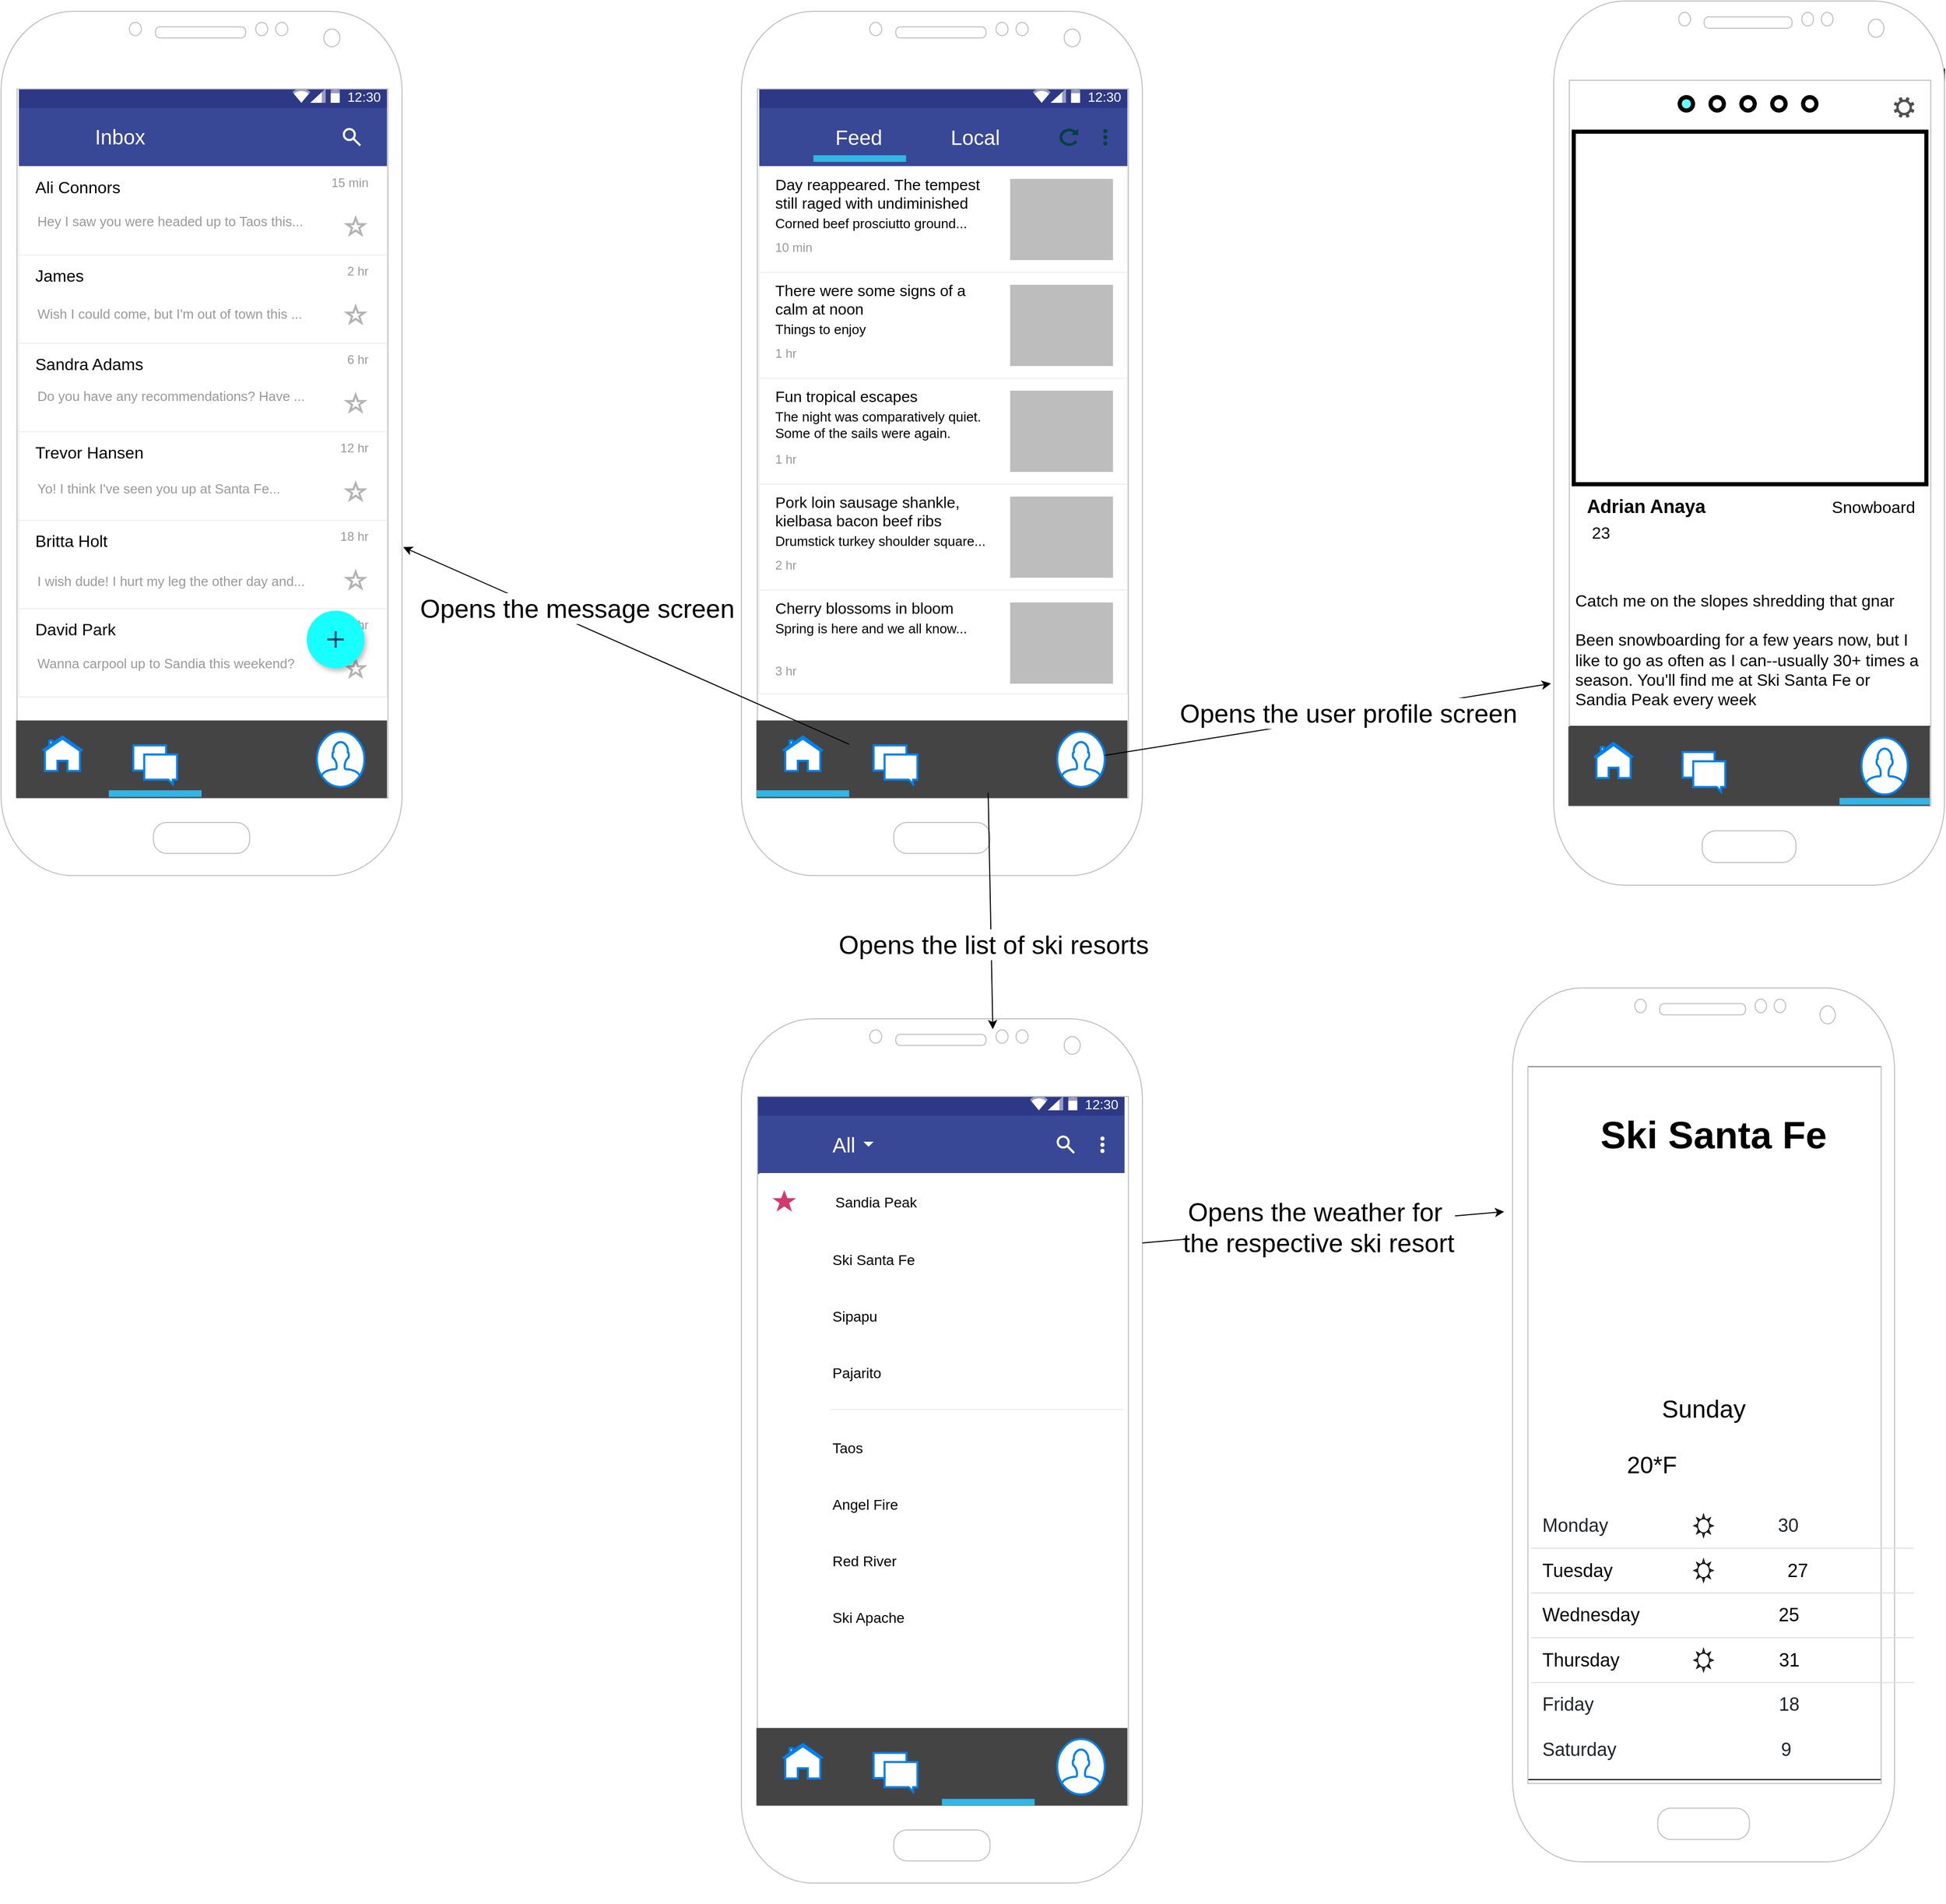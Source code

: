 <mxfile version="13.10.9" type="device"><diagram id="XziH4NRtPysueDInd5Rt" name="Page-1"><mxGraphModel dx="2580" dy="-230" grid="1" gridSize="10" guides="1" tooltips="1" connect="1" arrows="1" fold="1" page="1" pageScale="1" pageWidth="850" pageHeight="1100" math="0" shadow="0"><root><mxCell id="0"/><mxCell id="1" parent="0"/><mxCell id="oSb3dIiOh-ddeEfYtUYc-137" value="" style="group" parent="1" vertex="1" connectable="0"><mxGeometry x="170" y="1140" width="390" height="860" as="geometry"/></mxCell><mxCell id="oSb3dIiOh-ddeEfYtUYc-175" value="" style="dashed=0;shape=rect;fillColor=#ffffff;strokeColor=none;" parent="oSb3dIiOh-ddeEfYtUYc-137" vertex="1"><mxGeometry x="17.38" y="70" width="358" height="642" as="geometry"/></mxCell><mxCell id="oSb3dIiOh-ddeEfYtUYc-176" value="12:30" style="dashed=0;shape=rect;align=right;strokeColor=none;fontColor=#FFFFFF;spacingRight=4;spacingTop=1;fontStyle=0;fontSize=13;resizeWidth=1;fillColor=#2D3986;" parent="oSb3dIiOh-ddeEfYtUYc-175" vertex="1"><mxGeometry width="358" height="24" relative="1" as="geometry"/></mxCell><mxCell id="oSb3dIiOh-ddeEfYtUYc-177" value="" style="dashed=0;shape=mxgraph.gmdl.top_bar;fillColor=#2D3986;strokeColor=none;" parent="oSb3dIiOh-ddeEfYtUYc-176" vertex="1"><mxGeometry x="1" y="0.5" width="46" height="14" relative="1" as="geometry"><mxPoint x="-92" y="-7" as="offset"/></mxGeometry></mxCell><mxCell id="oSb3dIiOh-ddeEfYtUYc-178" value="Feed            Local" style="dashed=0;shape=rect;strokeColor=none;resizeWidth=1;fontSize=20;fontColor=#FFFFFF;spacingTop=-3;verticalAlign=middle;align=left;spacingLeft=72;fillColor=#394797;" parent="oSb3dIiOh-ddeEfYtUYc-175" vertex="1"><mxGeometry width="358" height="57" relative="1" as="geometry"><mxPoint y="24" as="offset"/></mxGeometry></mxCell><mxCell id="oSb3dIiOh-ddeEfYtUYc-179" value="" style="dashed=0;shape=mxgraph.gmdl.preferences;strokeColor=none;fillColor=#00423B;" parent="oSb3dIiOh-ddeEfYtUYc-178" vertex="1"><mxGeometry y="0.5" height="16" relative="1" as="geometry"><mxPoint x="16" y="-8" as="offset"/></mxGeometry></mxCell><mxCell id="oSb3dIiOh-ddeEfYtUYc-180" value="" style="dashed=0;shape=mxgraph.gmdl.refresh;strokeColor=#00423B;fillColor=#00423B;strokeWidth=2;" parent="oSb3dIiOh-ddeEfYtUYc-178" vertex="1"><mxGeometry x="1" y="0.5" width="16" height="16" relative="1" as="geometry"><mxPoint x="-65" y="-8" as="offset"/></mxGeometry></mxCell><mxCell id="oSb3dIiOh-ddeEfYtUYc-181" value="" style="dashed=0;shape=mxgraph.gmdl.settings;strokeColor=none;fillColor=#00423B;" parent="oSb3dIiOh-ddeEfYtUYc-178" vertex="1"><mxGeometry x="1" y="0.5" width="5" height="16" relative="1" as="geometry"><mxPoint x="-24" y="-8" as="offset"/></mxGeometry></mxCell><mxCell id="Df8ZvkO3uQnYJsiNc7aQ-86" value="" style="strokeWidth=1;html=1;shadow=0;dashed=0;shape=mxgraph.android.rrect;rSize=0;fillColor=#33b5e5;strokeColor=none;" parent="oSb3dIiOh-ddeEfYtUYc-178" vertex="1"><mxGeometry x="52.625" y="46.005" width="90.187" height="6.467" as="geometry"/></mxCell><mxCell id="oSb3dIiOh-ddeEfYtUYc-182" value="" style="shape=rect;fillColor=#ffffff;strokeColor=#eeeeee;shadow=0;resizeWidth=1;" parent="oSb3dIiOh-ddeEfYtUYc-175" vertex="1"><mxGeometry width="358" height="103" relative="1" as="geometry"><mxPoint y="81" as="offset"/></mxGeometry></mxCell><mxCell id="oSb3dIiOh-ddeEfYtUYc-183" value="Day reappeared. The tempest still raged with undiminished" style="text;whiteSpace=wrap;fontColor=#000000;verticalAlign=top;align=left;fontSize=15;spacing=16;spacingBottom=0;spacingTop=-12;resizeWidth=1;" parent="oSb3dIiOh-ddeEfYtUYc-182" vertex="1"><mxGeometry width="244" height="60" relative="1" as="geometry"/></mxCell><mxCell id="oSb3dIiOh-ddeEfYtUYc-184" value="Corned beef prosciutto ground..." style="text;whiteSpace=wrap;spacingLeft=16;spacingRight=16;spacing=0;fontSize=13;fontColor=#000000;spacingBottom=0;spacingTop=-5;resizeWidth=1;" parent="oSb3dIiOh-ddeEfYtUYc-182" vertex="1"><mxGeometry width="244" height="20" relative="1" as="geometry"><mxPoint y="48" as="offset"/></mxGeometry></mxCell><mxCell id="oSb3dIiOh-ddeEfYtUYc-185" value="10 min" style="text;whiteSpace=wrap;spacingLeft=16;spacingRight=16;spacing=0;fontSize=12;fontColor=#999999;spacingBottom=0;spacingTop=-5;resizeWidth=1;" parent="oSb3dIiOh-ddeEfYtUYc-182" vertex="1"><mxGeometry width="244" height="20" relative="1" as="geometry"><mxPoint y="72" as="offset"/></mxGeometry></mxCell><mxCell id="oSb3dIiOh-ddeEfYtUYc-186" value="" style="dashed=0;shape=mxgraph.gmdl.marginRect;rectMargin=12;rectMarginLeft=-12;fillColor=#BDBDBD;strokeColor=none;" parent="oSb3dIiOh-ddeEfYtUYc-182" vertex="1"><mxGeometry x="244" width="112" height="103" as="geometry"/></mxCell><mxCell id="oSb3dIiOh-ddeEfYtUYc-187" value="" style="shape=rect;fillColor=#ffffff;strokeColor=#eeeeee;shadow=0;resizeWidth=1;" parent="oSb3dIiOh-ddeEfYtUYc-175" vertex="1"><mxGeometry width="358" height="103" relative="1" as="geometry"><mxPoint y="184" as="offset"/></mxGeometry></mxCell><mxCell id="oSb3dIiOh-ddeEfYtUYc-188" value="There were some signs of a calm at noon" style="text;whiteSpace=wrap;fontColor=#000000;verticalAlign=top;align=left;fontSize=15;spacing=16;spacingBottom=0;spacingTop=-12;resizeWidth=1;" parent="oSb3dIiOh-ddeEfYtUYc-187" vertex="1"><mxGeometry width="244" height="60" relative="1" as="geometry"/></mxCell><mxCell id="oSb3dIiOh-ddeEfYtUYc-189" value="Things to enjoy" style="text;whiteSpace=wrap;spacingLeft=16;spacingRight=16;spacing=0;fontSize=13;fontColor=#000000;spacingBottom=0;spacingTop=-5;resizeWidth=1;" parent="oSb3dIiOh-ddeEfYtUYc-187" vertex="1"><mxGeometry width="244" height="20" relative="1" as="geometry"><mxPoint y="48" as="offset"/></mxGeometry></mxCell><mxCell id="oSb3dIiOh-ddeEfYtUYc-190" value="1 hr" style="text;whiteSpace=wrap;spacingLeft=16;spacingRight=16;spacing=0;fontSize=12;fontColor=#999999;spacingBottom=0;spacingTop=-5;resizeWidth=1;" parent="oSb3dIiOh-ddeEfYtUYc-187" vertex="1"><mxGeometry width="244" height="20" relative="1" as="geometry"><mxPoint y="72" as="offset"/></mxGeometry></mxCell><mxCell id="oSb3dIiOh-ddeEfYtUYc-191" value="" style="dashed=0;shape=mxgraph.gmdl.marginRect;rectMargin=12;rectMarginLeft=-12;fillColor=#BDBDBD;strokeColor=none;" parent="oSb3dIiOh-ddeEfYtUYc-187" vertex="1"><mxGeometry x="244" width="112" height="103" as="geometry"/></mxCell><mxCell id="oSb3dIiOh-ddeEfYtUYc-192" value="" style="shape=rect;fillColor=#ffffff;strokeColor=#eeeeee;shadow=0;resizeWidth=1;" parent="oSb3dIiOh-ddeEfYtUYc-175" vertex="1"><mxGeometry width="358" height="103" relative="1" as="geometry"><mxPoint y="287" as="offset"/></mxGeometry></mxCell><mxCell id="oSb3dIiOh-ddeEfYtUYc-193" value="Fun tropical escapes" style="text;whiteSpace=wrap;fontColor=#000000;verticalAlign=top;align=left;fontSize=15;spacing=16;spacingBottom=0;spacingTop=-12;resizeWidth=1;" parent="oSb3dIiOh-ddeEfYtUYc-192" vertex="1"><mxGeometry width="244" height="60" relative="1" as="geometry"/></mxCell><mxCell id="oSb3dIiOh-ddeEfYtUYc-194" value="The night was comparatively quiet. Some of the sails were again." style="text;whiteSpace=wrap;spacingLeft=16;spacingRight=16;spacing=0;fontSize=13;fontColor=#000000;spacingBottom=0;spacingTop=-5;resizeWidth=1;" parent="oSb3dIiOh-ddeEfYtUYc-192" vertex="1"><mxGeometry width="244" height="20" relative="1" as="geometry"><mxPoint y="30" as="offset"/></mxGeometry></mxCell><mxCell id="oSb3dIiOh-ddeEfYtUYc-195" value="1 hr" style="text;whiteSpace=wrap;spacingLeft=16;spacingRight=16;spacing=0;fontSize=12;fontColor=#999999;spacingBottom=0;spacingTop=-5;resizeWidth=1;" parent="oSb3dIiOh-ddeEfYtUYc-192" vertex="1"><mxGeometry width="244" height="20" relative="1" as="geometry"><mxPoint y="72" as="offset"/></mxGeometry></mxCell><mxCell id="oSb3dIiOh-ddeEfYtUYc-196" value="" style="dashed=0;shape=mxgraph.gmdl.marginRect;rectMargin=12;rectMarginLeft=-12;fillColor=#BDBDBD;strokeColor=none;" parent="oSb3dIiOh-ddeEfYtUYc-192" vertex="1"><mxGeometry x="244" width="112" height="103" as="geometry"/></mxCell><mxCell id="oSb3dIiOh-ddeEfYtUYc-197" value="" style="shape=rect;fillColor=#ffffff;strokeColor=#eeeeee;shadow=0;resizeWidth=1;" parent="oSb3dIiOh-ddeEfYtUYc-175" vertex="1"><mxGeometry width="358" height="103" relative="1" as="geometry"><mxPoint y="390" as="offset"/></mxGeometry></mxCell><mxCell id="oSb3dIiOh-ddeEfYtUYc-198" value="Pork loin sausage shankle, kielbasa bacon beef ribs" style="text;whiteSpace=wrap;fontColor=#000000;verticalAlign=top;align=left;fontSize=15;spacing=16;spacingBottom=0;spacingTop=-12;resizeWidth=1;" parent="oSb3dIiOh-ddeEfYtUYc-197" vertex="1"><mxGeometry width="244" height="60" relative="1" as="geometry"/></mxCell><mxCell id="oSb3dIiOh-ddeEfYtUYc-199" value="Drumstick turkey shoulder square..." style="text;whiteSpace=wrap;spacingLeft=16;spacingRight=16;spacing=0;fontSize=13;fontColor=#000000;spacingBottom=0;spacingTop=-5;resizeWidth=1;" parent="oSb3dIiOh-ddeEfYtUYc-197" vertex="1"><mxGeometry width="244" height="20" relative="1" as="geometry"><mxPoint y="48" as="offset"/></mxGeometry></mxCell><mxCell id="oSb3dIiOh-ddeEfYtUYc-200" value="2 hr" style="text;whiteSpace=wrap;spacingLeft=16;spacingRight=16;spacing=0;fontSize=12;fontColor=#999999;spacingBottom=0;spacingTop=-5;resizeWidth=1;" parent="oSb3dIiOh-ddeEfYtUYc-197" vertex="1"><mxGeometry width="244" height="20" relative="1" as="geometry"><mxPoint y="72" as="offset"/></mxGeometry></mxCell><mxCell id="oSb3dIiOh-ddeEfYtUYc-201" value="" style="dashed=0;shape=mxgraph.gmdl.marginRect;rectMargin=12;rectMarginLeft=-12;fillColor=#BDBDBD;strokeColor=none;" parent="oSb3dIiOh-ddeEfYtUYc-197" vertex="1"><mxGeometry x="244" width="112" height="103" as="geometry"/></mxCell><mxCell id="oSb3dIiOh-ddeEfYtUYc-202" value="" style="shape=rect;fillColor=#ffffff;strokeColor=#eeeeee;shadow=0;resizeWidth=1;" parent="oSb3dIiOh-ddeEfYtUYc-175" vertex="1"><mxGeometry width="358" height="101" relative="1" as="geometry"><mxPoint y="493" as="offset"/></mxGeometry></mxCell><mxCell id="oSb3dIiOh-ddeEfYtUYc-203" value="Cherry blossoms in bloom" style="text;whiteSpace=wrap;fontColor=#000000;verticalAlign=top;align=left;fontSize=15;spacing=16;spacingBottom=0;spacingTop=-12;resizeWidth=1;" parent="oSb3dIiOh-ddeEfYtUYc-202" vertex="1"><mxGeometry width="244" height="60" relative="1" as="geometry"/></mxCell><mxCell id="oSb3dIiOh-ddeEfYtUYc-204" value="Spring is here and we all know..." style="text;whiteSpace=wrap;spacingLeft=16;spacingRight=16;spacing=0;fontSize=13;fontColor=#000000;spacingBottom=0;spacingTop=-5;resizeWidth=1;" parent="oSb3dIiOh-ddeEfYtUYc-202" vertex="1"><mxGeometry width="244" height="20" relative="1" as="geometry"><mxPoint y="30" as="offset"/></mxGeometry></mxCell><mxCell id="oSb3dIiOh-ddeEfYtUYc-205" value="3 hr" style="text;whiteSpace=wrap;spacingLeft=16;spacingRight=16;spacing=0;fontSize=12;fontColor=#999999;spacingBottom=0;spacingTop=-5;resizeWidth=1;" parent="oSb3dIiOh-ddeEfYtUYc-202" vertex="1"><mxGeometry width="244" height="20" relative="1" as="geometry"><mxPoint y="72" as="offset"/></mxGeometry></mxCell><mxCell id="oSb3dIiOh-ddeEfYtUYc-206" value="" style="dashed=0;shape=mxgraph.gmdl.marginRect;rectMargin=12;rectMarginLeft=-12;fillColor=#BDBDBD;strokeColor=none;" parent="oSb3dIiOh-ddeEfYtUYc-202" vertex="1"><mxGeometry x="244" width="112" height="103" as="geometry"/></mxCell><mxCell id="oSb3dIiOh-ddeEfYtUYc-1" value="" style="verticalLabelPosition=bottom;verticalAlign=top;html=1;shadow=0;dashed=0;strokeWidth=1;shape=mxgraph.android.phone2;strokeColor=#c0c0c0;" parent="oSb3dIiOh-ddeEfYtUYc-137" vertex="1"><mxGeometry width="390" height="840.674" as="geometry"/></mxCell><mxCell id="oSb3dIiOh-ddeEfYtUYc-5" value="" style="strokeWidth=1;html=1;shadow=0;dashed=0;shape=mxgraph.android.rrect;rSize=0;fillColor=#444444;strokeColor=none;" parent="oSb3dIiOh-ddeEfYtUYc-137" vertex="1"><mxGeometry x="14.625" y="689.784" width="360.75" height="75.445" as="geometry"/></mxCell><mxCell id="oSb3dIiOh-ddeEfYtUYc-6" value="" style="strokeWidth=1;html=1;shadow=0;dashed=0;shape=mxgraph.android.anchor;fontStyle=1;fontColor=#ffffff;" parent="oSb3dIiOh-ddeEfYtUYc-5" vertex="1"><mxGeometry width="90.187" height="64.667" as="geometry"/></mxCell><mxCell id="oSb3dIiOh-ddeEfYtUYc-9" value="" style="strokeWidth=1;html=1;shadow=0;dashed=0;shape=mxgraph.android.anchor;fontStyle=1;fontColor=#ffffff;" parent="oSb3dIiOh-ddeEfYtUYc-5" vertex="1"><mxGeometry x="180.375" width="90.187" height="64.667" as="geometry"/></mxCell><mxCell id="oSb3dIiOh-ddeEfYtUYc-10" value="" style="strokeWidth=1;html=1;shadow=0;dashed=0;shape=mxgraph.android.anchor;fontStyle=1;fontColor=#ffffff;" parent="oSb3dIiOh-ddeEfYtUYc-5" vertex="1"><mxGeometry x="270.562" width="90.187" height="64.667" as="geometry"/></mxCell><mxCell id="oSb3dIiOh-ddeEfYtUYc-7" value="" style="strokeWidth=1;html=1;shadow=0;dashed=0;shape=mxgraph.android.rrect;rSize=0;fontStyle=1;fillColor=none;strokeColor=none;fontColor=#ffffff;" parent="oSb3dIiOh-ddeEfYtUYc-5" vertex="1"><mxGeometry x="90.187" y="10.778" width="90.187" height="64.667" as="geometry"/></mxCell><mxCell id="oSb3dIiOh-ddeEfYtUYc-13" value="" style="html=1;verticalLabelPosition=bottom;align=center;labelBackgroundColor=#ffffff;verticalAlign=top;strokeWidth=2;strokeColor=#0080F0;shadow=0;dashed=0;shape=mxgraph.ios7.icons.messages;" parent="oSb3dIiOh-ddeEfYtUYc-7" vertex="1"><mxGeometry x="23.77" y="13.472" width="42.646" height="37.723" as="geometry"/></mxCell><mxCell id="oSb3dIiOh-ddeEfYtUYc-14" value="" style="html=1;verticalLabelPosition=bottom;align=center;labelBackgroundColor=#ffffff;verticalAlign=top;strokeWidth=2;strokeColor=#0080F0;shadow=0;dashed=0;shape=mxgraph.ios7.icons.home;" parent="oSb3dIiOh-ddeEfYtUYc-5" vertex="1"><mxGeometry x="25.603" y="15.628" width="39" height="33.411" as="geometry"/></mxCell><mxCell id="oSb3dIiOh-ddeEfYtUYc-8" value="" style="strokeWidth=1;html=1;shadow=0;dashed=0;shape=mxgraph.android.rrect;rSize=0;fillColor=#33b5e5;strokeColor=none;" parent="oSb3dIiOh-ddeEfYtUYc-5" vertex="1"><mxGeometry x="0.019" y="67.901" width="90.187" height="6.467" as="geometry"/></mxCell><mxCell id="oSb3dIiOh-ddeEfYtUYc-12" value="" style="html=1;verticalLabelPosition=bottom;align=center;labelBackgroundColor=#ffffff;verticalAlign=top;strokeWidth=2;strokeColor=#0080F0;shadow=0;dashed=0;shape=mxgraph.ios7.icons.user;" parent="oSb3dIiOh-ddeEfYtUYc-5" vertex="1"><mxGeometry x="292.5" y="10.778" width="46.312" height="53.889" as="geometry"/></mxCell><mxCell id="oSb3dIiOh-ddeEfYtUYc-16" value="" style="shape=image;html=1;verticalAlign=top;verticalLabelPosition=bottom;labelBackgroundColor=#ffffff;imageAspect=0;aspect=fixed;image=https://cdn3.iconfinder.com/data/icons/nature-37/120/aeaqas-128.png" parent="oSb3dIiOh-ddeEfYtUYc-5" vertex="1"><mxGeometry x="199.24" y="11.49" width="52.46" height="52.46" as="geometry"/></mxCell><mxCell id="oSb3dIiOh-ddeEfYtUYc-211" value="" style="group" parent="1" vertex="1" connectable="0"><mxGeometry x="-550" y="1140" width="390" height="860" as="geometry"/></mxCell><mxCell id="oSb3dIiOh-ddeEfYtUYc-256" value="" style="dashed=0;shape=rect;fillColor=#ffffff;strokeColor=none;" parent="oSb3dIiOh-ddeEfYtUYc-211" vertex="1"><mxGeometry x="17.37" y="70" width="358" height="642" as="geometry"/></mxCell><mxCell id="oSb3dIiOh-ddeEfYtUYc-257" value="12:30" style="dashed=0;shape=rect;fontSize=13;align=right;strokeColor=none;fontColor=#FFFFFF;spacingRight=4;spacingTop=1;fontStyle=0;resizeWidth=1;fillColor=#2D3986;" parent="oSb3dIiOh-ddeEfYtUYc-256" vertex="1"><mxGeometry width="358" height="24" relative="1" as="geometry"/></mxCell><mxCell id="oSb3dIiOh-ddeEfYtUYc-258" value="" style="dashed=0;shape=mxgraph.gmdl.top_bar;strokeColor=none;" parent="oSb3dIiOh-ddeEfYtUYc-257" vertex="1"><mxGeometry x="1" y="0.5" width="46" height="14" relative="1" as="geometry"><mxPoint x="-92" y="-7" as="offset"/></mxGeometry></mxCell><mxCell id="oSb3dIiOh-ddeEfYtUYc-259" value="Inbox" style="dashed=0;shape=rect;strokeColor=none;resizeWidth=1;fontSize=20;fontColor=#FFFFFF;verticalAlign=middle;align=left;spacingLeft=72;spacingTop=-4;fillColor=#394797;" parent="oSb3dIiOh-ddeEfYtUYc-256" vertex="1"><mxGeometry width="358" height="57" relative="1" as="geometry"><mxPoint y="24" as="offset"/></mxGeometry></mxCell><mxCell id="oSb3dIiOh-ddeEfYtUYc-261" value="" style="dashed=0;shape=mxgraph.gmdl.search;strokeColor=#ffffff;fillColor=none;strokeWidth=2;" parent="oSb3dIiOh-ddeEfYtUYc-259" vertex="1"><mxGeometry x="1" y="0.5" width="16" height="16" relative="1" as="geometry"><mxPoint x="-42" y="-8" as="offset"/></mxGeometry></mxCell><mxCell id="oSb3dIiOh-ddeEfYtUYc-264" value="Ali Connors" style="shape=rect;fontSize=16;strokeColor=#eeeeee;fillColor=#ffffff;align=left;verticalAlign=top;spacing=16;spacingTop=-10;resizeWidth=1;" parent="oSb3dIiOh-ddeEfYtUYc-256" vertex="1"><mxGeometry width="358" height="86" relative="1" as="geometry"><mxPoint y="81" as="offset"/></mxGeometry></mxCell><mxCell id="oSb3dIiOh-ddeEfYtUYc-266" value="Hey I saw you were headed up to Taos this..." style="text;fontSize=13;verticalAlign=top;spacingLeft=16;fontColor=#999999;resizeWidth=1;" parent="oSb3dIiOh-ddeEfYtUYc-264" vertex="1"><mxGeometry width="300" height="20" relative="1" as="geometry"><mxPoint y="39" as="offset"/></mxGeometry></mxCell><mxCell id="oSb3dIiOh-ddeEfYtUYc-267" value="15 min" style="text;fontSize=12;verticalAlign=top;spacingLeft=16;align=right;spacingTop=2;spacingRight=16;fontColor=#999999;" parent="oSb3dIiOh-ddeEfYtUYc-264" vertex="1"><mxGeometry x="1" width="80" height="20" relative="1" as="geometry"><mxPoint x="-80" as="offset"/></mxGeometry></mxCell><mxCell id="oSb3dIiOh-ddeEfYtUYc-268" value="" style="dashed=0;shape=mxgraph.gmdl.star;strokeColor=#B3B3B3;fillColor=#ffffff;strokeWidth=2;" parent="oSb3dIiOh-ddeEfYtUYc-264" vertex="1"><mxGeometry x="1" width="17" height="16" relative="1" as="geometry"><mxPoint x="-39" y="50" as="offset"/></mxGeometry></mxCell><mxCell id="oSb3dIiOh-ddeEfYtUYc-269" value="James" style="shape=rect;fontSize=16;strokeColor=#eeeeee;fillColor=#ffffff;align=left;verticalAlign=top;spacing=16;spacingTop=-10;resizeWidth=1;" parent="oSb3dIiOh-ddeEfYtUYc-256" vertex="1"><mxGeometry width="358" height="86" relative="1" as="geometry"><mxPoint y="167" as="offset"/></mxGeometry></mxCell><mxCell id="oSb3dIiOh-ddeEfYtUYc-271" value="Wish I could come, but I'm out of town this ..." style="text;fontSize=13;verticalAlign=top;spacingLeft=16;fontColor=#999999;resizeWidth=1;" parent="oSb3dIiOh-ddeEfYtUYc-269" vertex="1"><mxGeometry width="300" height="20" relative="1" as="geometry"><mxPoint y="43" as="offset"/></mxGeometry></mxCell><mxCell id="oSb3dIiOh-ddeEfYtUYc-272" value="2 hr" style="text;fontSize=12;verticalAlign=top;spacingLeft=16;align=right;spacingTop=2;spacingRight=16;fontColor=#999999;" parent="oSb3dIiOh-ddeEfYtUYc-269" vertex="1"><mxGeometry x="1" width="80" height="20" relative="1" as="geometry"><mxPoint x="-80" as="offset"/></mxGeometry></mxCell><mxCell id="oSb3dIiOh-ddeEfYtUYc-273" value="" style="dashed=0;shape=mxgraph.gmdl.star;strokeColor=#B3B3B3;fillColor=#ffffff;strokeWidth=2;" parent="oSb3dIiOh-ddeEfYtUYc-269" vertex="1"><mxGeometry x="1" width="17" height="16" relative="1" as="geometry"><mxPoint x="-39" y="50" as="offset"/></mxGeometry></mxCell><mxCell id="oSb3dIiOh-ddeEfYtUYc-274" value="Sandra Adams" style="shape=rect;fontSize=16;strokeColor=#eeeeee;fillColor=#ffffff;align=left;verticalAlign=top;spacing=16;spacingTop=-10;resizeWidth=1;" parent="oSb3dIiOh-ddeEfYtUYc-256" vertex="1"><mxGeometry width="358" height="86" relative="1" as="geometry"><mxPoint y="253" as="offset"/></mxGeometry></mxCell><mxCell id="oSb3dIiOh-ddeEfYtUYc-276" value="Do you have any recommendations? Have ..." style="text;fontSize=13;verticalAlign=top;spacingLeft=16;fontColor=#999999;resizeWidth=1;" parent="oSb3dIiOh-ddeEfYtUYc-274" vertex="1"><mxGeometry width="300" height="30" relative="1" as="geometry"><mxPoint y="37" as="offset"/></mxGeometry></mxCell><mxCell id="oSb3dIiOh-ddeEfYtUYc-277" value="6 hr" style="text;fontSize=12;verticalAlign=top;spacingLeft=16;align=right;spacingTop=2;spacingRight=16;fontColor=#999999;" parent="oSb3dIiOh-ddeEfYtUYc-274" vertex="1"><mxGeometry x="1" width="80" height="20" relative="1" as="geometry"><mxPoint x="-80" as="offset"/></mxGeometry></mxCell><mxCell id="oSb3dIiOh-ddeEfYtUYc-278" value="" style="dashed=0;shape=mxgraph.gmdl.star;strokeColor=#B3B3B3;fillColor=#ffffff;strokeWidth=2;" parent="oSb3dIiOh-ddeEfYtUYc-274" vertex="1"><mxGeometry x="1" width="17" height="16" relative="1" as="geometry"><mxPoint x="-39" y="50" as="offset"/></mxGeometry></mxCell><mxCell id="oSb3dIiOh-ddeEfYtUYc-279" value="Trevor Hansen" style="shape=rect;fontSize=16;strokeColor=#eeeeee;fillColor=#ffffff;align=left;verticalAlign=top;spacing=16;spacingTop=-10;resizeWidth=1;" parent="oSb3dIiOh-ddeEfYtUYc-256" vertex="1"><mxGeometry width="358" height="86" relative="1" as="geometry"><mxPoint y="339" as="offset"/></mxGeometry></mxCell><mxCell id="oSb3dIiOh-ddeEfYtUYc-281" value="Yo! I think I've seen you up at Santa Fe..." style="text;fontSize=13;verticalAlign=top;spacingLeft=16;fontColor=#999999;resizeWidth=1;" parent="oSb3dIiOh-ddeEfYtUYc-279" vertex="1"><mxGeometry width="300" height="20" relative="1" as="geometry"><mxPoint y="41" as="offset"/></mxGeometry></mxCell><mxCell id="oSb3dIiOh-ddeEfYtUYc-282" value="12 hr" style="text;fontSize=12;verticalAlign=top;spacingLeft=16;align=right;spacingTop=2;spacingRight=16;fontColor=#999999;" parent="oSb3dIiOh-ddeEfYtUYc-279" vertex="1"><mxGeometry x="1" width="80" height="20" relative="1" as="geometry"><mxPoint x="-80" as="offset"/></mxGeometry></mxCell><mxCell id="oSb3dIiOh-ddeEfYtUYc-283" value="" style="dashed=0;shape=mxgraph.gmdl.star;strokeColor=#B3B3B3;fillColor=#ffffff;strokeWidth=2;" parent="oSb3dIiOh-ddeEfYtUYc-279" vertex="1"><mxGeometry x="1" width="17" height="16" relative="1" as="geometry"><mxPoint x="-39" y="50" as="offset"/></mxGeometry></mxCell><mxCell id="oSb3dIiOh-ddeEfYtUYc-284" value="Britta Holt" style="shape=rect;fontSize=16;strokeColor=#eeeeee;fillColor=#ffffff;align=left;verticalAlign=top;spacing=16;spacingTop=-10;resizeWidth=1;" parent="oSb3dIiOh-ddeEfYtUYc-256" vertex="1"><mxGeometry width="358" height="86" relative="1" as="geometry"><mxPoint y="425" as="offset"/></mxGeometry></mxCell><mxCell id="oSb3dIiOh-ddeEfYtUYc-286" value="I wish dude! I hurt my leg the other day and..." style="text;fontSize=13;verticalAlign=top;spacingLeft=16;fontColor=#999999;resizeWidth=1;" parent="oSb3dIiOh-ddeEfYtUYc-284" vertex="1"><mxGeometry width="300" height="20" relative="1" as="geometry"><mxPoint y="45" as="offset"/></mxGeometry></mxCell><mxCell id="oSb3dIiOh-ddeEfYtUYc-287" value="18 hr" style="text;fontSize=12;verticalAlign=top;spacingLeft=16;align=right;spacingTop=2;spacingRight=16;fontColor=#999999;" parent="oSb3dIiOh-ddeEfYtUYc-284" vertex="1"><mxGeometry x="1" width="80" height="20" relative="1" as="geometry"><mxPoint x="-80" as="offset"/></mxGeometry></mxCell><mxCell id="oSb3dIiOh-ddeEfYtUYc-288" value="" style="dashed=0;shape=mxgraph.gmdl.star;strokeColor=#B3B3B3;fillColor=#ffffff;strokeWidth=2;" parent="oSb3dIiOh-ddeEfYtUYc-284" vertex="1"><mxGeometry x="1" width="17" height="16" relative="1" as="geometry"><mxPoint x="-39" y="50" as="offset"/></mxGeometry></mxCell><mxCell id="oSb3dIiOh-ddeEfYtUYc-289" value="David Park" style="shape=rect;fontSize=16;strokeColor=#eeeeee;fillColor=#ffffff;align=left;verticalAlign=top;spacing=16;spacingTop=-10;resizeWidth=1;" parent="oSb3dIiOh-ddeEfYtUYc-256" vertex="1"><mxGeometry width="358" height="86" relative="1" as="geometry"><mxPoint y="511" as="offset"/></mxGeometry></mxCell><mxCell id="oSb3dIiOh-ddeEfYtUYc-291" value="Wanna carpool up to Sandia this weekend?" style="text;fontSize=13;verticalAlign=top;spacingLeft=16;fontColor=#999999;resizeWidth=1;" parent="oSb3dIiOh-ddeEfYtUYc-289" vertex="1"><mxGeometry width="300" height="20" relative="1" as="geometry"><mxPoint y="39" as="offset"/></mxGeometry></mxCell><mxCell id="oSb3dIiOh-ddeEfYtUYc-292" value="23 hr" style="text;fontSize=12;verticalAlign=top;spacingLeft=16;align=right;spacingTop=2;spacingRight=16;fontColor=#999999;" parent="oSb3dIiOh-ddeEfYtUYc-289" vertex="1"><mxGeometry x="1" width="80" height="20" relative="1" as="geometry"><mxPoint x="-80" as="offset"/></mxGeometry></mxCell><mxCell id="oSb3dIiOh-ddeEfYtUYc-293" value="" style="dashed=0;shape=mxgraph.gmdl.star;strokeColor=#B3B3B3;fillColor=#ffffff;strokeWidth=2;" parent="oSb3dIiOh-ddeEfYtUYc-289" vertex="1"><mxGeometry x="1" width="17" height="16" relative="1" as="geometry"><mxPoint x="-39" y="50" as="offset"/></mxGeometry></mxCell><mxCell id="oSb3dIiOh-ddeEfYtUYc-294" value="" style="shape=ellipse;strokeColor=none;fillColor=#18FFFF;shadow=1;" parent="oSb3dIiOh-ddeEfYtUYc-256" vertex="1"><mxGeometry x="1" y="1" width="56" height="56" relative="1" as="geometry"><mxPoint x="-78" y="-129" as="offset"/></mxGeometry></mxCell><mxCell id="oSb3dIiOh-ddeEfYtUYc-295" value="" style="dashed=0;shape=mxgraph.gmdl.plus;strokeColor=#084560;strokeWidth=2;" parent="oSb3dIiOh-ddeEfYtUYc-294" vertex="1"><mxGeometry x="20" y="20" width="16" height="16" as="geometry"/></mxCell><mxCell id="oSb3dIiOh-ddeEfYtUYc-244" value="" style="verticalLabelPosition=bottom;verticalAlign=top;html=1;shadow=0;dashed=0;strokeWidth=1;shape=mxgraph.android.phone2;strokeColor=#c0c0c0;" parent="oSb3dIiOh-ddeEfYtUYc-211" vertex="1"><mxGeometry width="390" height="840.674" as="geometry"/></mxCell><mxCell id="oSb3dIiOh-ddeEfYtUYc-245" value="" style="strokeWidth=1;html=1;shadow=0;dashed=0;shape=mxgraph.android.rrect;rSize=0;fillColor=#444444;strokeColor=none;" parent="oSb3dIiOh-ddeEfYtUYc-211" vertex="1"><mxGeometry x="14.625" y="689.784" width="360.75" height="75.445" as="geometry"/></mxCell><mxCell id="oSb3dIiOh-ddeEfYtUYc-246" value="" style="strokeWidth=1;html=1;shadow=0;dashed=0;shape=mxgraph.android.anchor;fontStyle=1;fontColor=#ffffff;" parent="oSb3dIiOh-ddeEfYtUYc-245" vertex="1"><mxGeometry width="90.187" height="64.667" as="geometry"/></mxCell><mxCell id="oSb3dIiOh-ddeEfYtUYc-247" value="" style="strokeWidth=1;html=1;shadow=0;dashed=0;shape=mxgraph.android.anchor;fontStyle=1;fontColor=#ffffff;" parent="oSb3dIiOh-ddeEfYtUYc-245" vertex="1"><mxGeometry x="180.375" width="90.187" height="64.667" as="geometry"/></mxCell><mxCell id="oSb3dIiOh-ddeEfYtUYc-248" value="" style="strokeWidth=1;html=1;shadow=0;dashed=0;shape=mxgraph.android.anchor;fontStyle=1;fontColor=#ffffff;" parent="oSb3dIiOh-ddeEfYtUYc-245" vertex="1"><mxGeometry x="270.562" width="90.187" height="64.667" as="geometry"/></mxCell><mxCell id="oSb3dIiOh-ddeEfYtUYc-250" value="" style="html=1;verticalLabelPosition=bottom;align=center;labelBackgroundColor=#ffffff;verticalAlign=top;strokeWidth=2;strokeColor=#0080F0;shadow=0;dashed=0;shape=mxgraph.ios7.icons.user;" parent="oSb3dIiOh-ddeEfYtUYc-245" vertex="1"><mxGeometry x="292.5" y="10.778" width="46.312" height="53.889" as="geometry"/></mxCell><mxCell id="oSb3dIiOh-ddeEfYtUYc-251" value="" style="strokeWidth=1;html=1;shadow=0;dashed=0;shape=mxgraph.android.rrect;rSize=0;fontStyle=1;fillColor=none;strokeColor=none;fontColor=#ffffff;" parent="oSb3dIiOh-ddeEfYtUYc-245" vertex="1"><mxGeometry x="90.187" y="10.778" width="90.189" height="64.667" as="geometry"/></mxCell><mxCell id="oSb3dIiOh-ddeEfYtUYc-252" value="" style="html=1;verticalLabelPosition=bottom;align=center;labelBackgroundColor=#ffffff;verticalAlign=top;strokeWidth=2;strokeColor=#0080F0;shadow=0;dashed=0;shape=mxgraph.ios7.icons.messages;" parent="oSb3dIiOh-ddeEfYtUYc-251" vertex="1"><mxGeometry x="23.77" y="13.472" width="42.646" height="37.723" as="geometry"/></mxCell><mxCell id="oSb3dIiOh-ddeEfYtUYc-255" value="" style="strokeWidth=1;html=1;shadow=0;dashed=0;shape=mxgraph.android.rrect;rSize=0;fillColor=#33b5e5;strokeColor=none;" parent="oSb3dIiOh-ddeEfYtUYc-251" vertex="1"><mxGeometry x="0.002" y="57.123" width="90.187" height="6.467" as="geometry"/></mxCell><mxCell id="oSb3dIiOh-ddeEfYtUYc-253" value="" style="html=1;verticalLabelPosition=bottom;align=center;labelBackgroundColor=#ffffff;verticalAlign=top;strokeWidth=2;strokeColor=#0080F0;shadow=0;dashed=0;shape=mxgraph.ios7.icons.home;" parent="oSb3dIiOh-ddeEfYtUYc-245" vertex="1"><mxGeometry x="25.603" y="15.628" width="39" height="33.411" as="geometry"/></mxCell><mxCell id="oSb3dIiOh-ddeEfYtUYc-254" value="" style="shape=image;html=1;verticalAlign=top;verticalLabelPosition=bottom;labelBackgroundColor=#ffffff;imageAspect=0;aspect=fixed;image=https://cdn3.iconfinder.com/data/icons/nature-37/120/aeaqas-128.png" parent="oSb3dIiOh-ddeEfYtUYc-245" vertex="1"><mxGeometry x="205.38" y="11.49" width="52.46" height="52.46" as="geometry"/></mxCell><mxCell id="oSb3dIiOh-ddeEfYtUYc-300" value="" style="group" parent="1" vertex="1" connectable="0"><mxGeometry x="170" y="2120" width="390" height="860" as="geometry"/></mxCell><mxCell id="oSb3dIiOh-ddeEfYtUYc-345" value="" style="dashed=0;shape=rect;fillColor=#ffffff;strokeColor=none;" parent="oSb3dIiOh-ddeEfYtUYc-300" vertex="1"><mxGeometry x="14.63" y="70" width="358" height="642" as="geometry"/></mxCell><mxCell id="oSb3dIiOh-ddeEfYtUYc-346" value="12:30" style="dashed=0;shape=rect;align=right;fillColor=#2D3986;strokeColor=none;fontColor=#FFFFFF;spacingRight=4;spacingTop=1;fontStyle=0;fontSize=13;resizeWidth=1;" parent="oSb3dIiOh-ddeEfYtUYc-345" vertex="1"><mxGeometry width="358" height="24" relative="1" as="geometry"/></mxCell><mxCell id="oSb3dIiOh-ddeEfYtUYc-347" value="" style="dashed=0;shape=mxgraph.gmdl.top_bar;fillColor=#2D3986;strokeColor=none;" parent="oSb3dIiOh-ddeEfYtUYc-346" vertex="1"><mxGeometry x="1" y="0.5" width="46" height="14" relative="1" as="geometry"><mxPoint x="-92" y="-7" as="offset"/></mxGeometry></mxCell><mxCell id="oSb3dIiOh-ddeEfYtUYc-348" value="All" style="dashed=0;shape=rect;strokeColor=none;fillColor=#394797;resizeWidth=1;fontSize=20;fontColor=#FFFFFF;spacingTop=-3;align=left;spacingLeft=72;" parent="oSb3dIiOh-ddeEfYtUYc-345" vertex="1"><mxGeometry width="358" height="57" relative="1" as="geometry"><mxPoint y="24" as="offset"/></mxGeometry></mxCell><mxCell id="oSb3dIiOh-ddeEfYtUYc-350" value="" style="dashed=0;shape=mxgraph.gmdl.triangle;strokeColor=none;fillColor=#ffffff;" parent="oSb3dIiOh-ddeEfYtUYc-348" vertex="1"><mxGeometry y="0.5" width="10" height="5" relative="1" as="geometry"><mxPoint x="104" y="-3" as="offset"/></mxGeometry></mxCell><mxCell id="oSb3dIiOh-ddeEfYtUYc-351" value="" style="dashed=0;shape=mxgraph.gmdl.search;strokeColor=#ffffff;fillColor=none;strokeWidth=2;" parent="oSb3dIiOh-ddeEfYtUYc-348" vertex="1"><mxGeometry x="1" y="0.5" width="16" height="16" relative="1" as="geometry"><mxPoint x="-65" y="-8" as="offset"/></mxGeometry></mxCell><mxCell id="oSb3dIiOh-ddeEfYtUYc-352" value="" style="dashed=0;shape=mxgraph.gmdl.settings;strokeColor=none;fillColor=#ffffff;" parent="oSb3dIiOh-ddeEfYtUYc-348" vertex="1"><mxGeometry x="1" y="0.5" width="5" height="16" relative="1" as="geometry"><mxPoint x="-24" y="-8" as="offset"/></mxGeometry></mxCell><mxCell id="oSb3dIiOh-ddeEfYtUYc-353" value="Sandia Peak" style="dashed=0;shape=rect;strokeColor=none;resizeWidth=1;fontSize=14;fontColor=#000000;verticalAlign=middle;spacingLeft=72;align=left;" parent="oSb3dIiOh-ddeEfYtUYc-345" vertex="1"><mxGeometry width="358" height="55" relative="1" as="geometry"><mxPoint x="2.74" y="80" as="offset"/></mxGeometry></mxCell><mxCell id="oSb3dIiOh-ddeEfYtUYc-354" value="" style="dashed=0;shape=mxgraph.gmdl.star;strokeColor=none;fillColor=#D3396E;" parent="oSb3dIiOh-ddeEfYtUYc-353" vertex="1"><mxGeometry y="0.5" width="23" height="21" relative="1" as="geometry"><mxPoint x="12.86" y="-11.06" as="offset"/></mxGeometry></mxCell><mxCell id="oSb3dIiOh-ddeEfYtUYc-356" value="Ski Santa Fe" style="dashed=0;shape=rect;strokeColor=none;resizeWidth=1;fontSize=14;fontColor=#000000;verticalAlign=middle;align=left;spacingLeft=72;" parent="oSb3dIiOh-ddeEfYtUYc-345" vertex="1"><mxGeometry width="358" height="55" relative="1" as="geometry"><mxPoint y="136" as="offset"/></mxGeometry></mxCell><mxCell id="oSb3dIiOh-ddeEfYtUYc-358" value="Sipapu" style="dashed=0;shape=rect;strokeColor=none;resizeWidth=1;fontSize=14;fontColor=#000000;verticalAlign=middle;align=left;spacingLeft=72;" parent="oSb3dIiOh-ddeEfYtUYc-345" vertex="1"><mxGeometry width="358" height="55" relative="1" as="geometry"><mxPoint y="191" as="offset"/></mxGeometry></mxCell><mxCell id="oSb3dIiOh-ddeEfYtUYc-360" value="Pajarito" style="dashed=0;shape=rect;strokeColor=none;resizeWidth=1;fontSize=14;fontColor=#000000;verticalAlign=middle;align=left;spacingLeft=72;" parent="oSb3dIiOh-ddeEfYtUYc-345" vertex="1"><mxGeometry width="358" height="55" relative="1" as="geometry"><mxPoint y="246" as="offset"/></mxGeometry></mxCell><mxCell id="oSb3dIiOh-ddeEfYtUYc-362" value="" style="shape=line;strokeColor=#eeeeee;strokeWidth=1;resizeWidth=1;" parent="oSb3dIiOh-ddeEfYtUYc-345" vertex="1"><mxGeometry x="0.201" width="286" height="8" relative="1" as="geometry"><mxPoint y="306" as="offset"/></mxGeometry></mxCell><mxCell id="oSb3dIiOh-ddeEfYtUYc-363" value="Taos" style="dashed=0;shape=rect;strokeColor=none;resizeWidth=1;fontSize=14;fontColor=#000000;verticalAlign=middle;align=left;spacingLeft=72;" parent="oSb3dIiOh-ddeEfYtUYc-345" vertex="1"><mxGeometry width="358" height="55" relative="1" as="geometry"><mxPoint y="319" as="offset"/></mxGeometry></mxCell><mxCell id="oSb3dIiOh-ddeEfYtUYc-366" value="Angel Fire" style="dashed=0;shape=rect;strokeColor=none;resizeWidth=1;fontSize=14;fontColor=#000000;verticalAlign=middle;align=left;spacingLeft=72;" parent="oSb3dIiOh-ddeEfYtUYc-345" vertex="1"><mxGeometry width="358" height="55" relative="1" as="geometry"><mxPoint y="374" as="offset"/></mxGeometry></mxCell><mxCell id="oSb3dIiOh-ddeEfYtUYc-368" value="Red River" style="dashed=0;shape=rect;strokeColor=none;resizeWidth=1;fontSize=14;fontColor=#000000;verticalAlign=middle;align=left;spacingLeft=72;" parent="oSb3dIiOh-ddeEfYtUYc-345" vertex="1"><mxGeometry width="358" height="55" relative="1" as="geometry"><mxPoint y="429" as="offset"/></mxGeometry></mxCell><mxCell id="oSb3dIiOh-ddeEfYtUYc-370" value="Ski Apache" style="dashed=0;shape=rect;strokeColor=none;resizeWidth=1;fontSize=14;fontColor=#000000;verticalAlign=middle;align=left;spacingLeft=72;" parent="oSb3dIiOh-ddeEfYtUYc-345" vertex="1"><mxGeometry width="358" height="55" relative="1" as="geometry"><mxPoint y="484" as="offset"/></mxGeometry></mxCell><mxCell id="oSb3dIiOh-ddeEfYtUYc-333" value="" style="verticalLabelPosition=bottom;verticalAlign=top;html=1;shadow=0;dashed=0;strokeWidth=1;shape=mxgraph.android.phone2;strokeColor=#c0c0c0;" parent="oSb3dIiOh-ddeEfYtUYc-300" vertex="1"><mxGeometry width="390" height="840.674" as="geometry"/></mxCell><mxCell id="oSb3dIiOh-ddeEfYtUYc-334" value="" style="strokeWidth=1;html=1;shadow=0;dashed=0;shape=mxgraph.android.rrect;rSize=0;fillColor=#444444;strokeColor=none;" parent="oSb3dIiOh-ddeEfYtUYc-300" vertex="1"><mxGeometry x="14.625" y="689.784" width="360.75" height="75.445" as="geometry"/></mxCell><mxCell id="oSb3dIiOh-ddeEfYtUYc-335" value="" style="strokeWidth=1;html=1;shadow=0;dashed=0;shape=mxgraph.android.anchor;fontStyle=1;fontColor=#ffffff;" parent="oSb3dIiOh-ddeEfYtUYc-334" vertex="1"><mxGeometry width="90.187" height="64.667" as="geometry"/></mxCell><mxCell id="oSb3dIiOh-ddeEfYtUYc-336" value="" style="strokeWidth=1;html=1;shadow=0;dashed=0;shape=mxgraph.android.anchor;fontStyle=1;fontColor=#ffffff;" parent="oSb3dIiOh-ddeEfYtUYc-334" vertex="1"><mxGeometry x="180.375" width="90.187" height="64.667" as="geometry"/></mxCell><mxCell id="oSb3dIiOh-ddeEfYtUYc-337" value="" style="strokeWidth=1;html=1;shadow=0;dashed=0;shape=mxgraph.android.anchor;fontStyle=1;fontColor=#ffffff;" parent="oSb3dIiOh-ddeEfYtUYc-334" vertex="1"><mxGeometry x="270.562" width="90.187" height="64.667" as="geometry"/></mxCell><mxCell id="oSb3dIiOh-ddeEfYtUYc-339" value="" style="html=1;verticalLabelPosition=bottom;align=center;labelBackgroundColor=#ffffff;verticalAlign=top;strokeWidth=2;strokeColor=#0080F0;shadow=0;dashed=0;shape=mxgraph.ios7.icons.user;" parent="oSb3dIiOh-ddeEfYtUYc-334" vertex="1"><mxGeometry x="292.5" y="10.778" width="46.312" height="53.889" as="geometry"/></mxCell><mxCell id="oSb3dIiOh-ddeEfYtUYc-340" value="" style="strokeWidth=1;html=1;shadow=0;dashed=0;shape=mxgraph.android.rrect;rSize=0;fontStyle=1;fillColor=none;strokeColor=none;fontColor=#ffffff;" parent="oSb3dIiOh-ddeEfYtUYc-334" vertex="1"><mxGeometry x="90.187" y="10.778" width="90.187" height="64.667" as="geometry"/></mxCell><mxCell id="oSb3dIiOh-ddeEfYtUYc-341" value="" style="html=1;verticalLabelPosition=bottom;align=center;labelBackgroundColor=#ffffff;verticalAlign=top;strokeWidth=2;strokeColor=#0080F0;shadow=0;dashed=0;shape=mxgraph.ios7.icons.messages;" parent="oSb3dIiOh-ddeEfYtUYc-340" vertex="1"><mxGeometry x="23.77" y="13.472" width="42.646" height="37.723" as="geometry"/></mxCell><mxCell id="oSb3dIiOh-ddeEfYtUYc-342" value="" style="html=1;verticalLabelPosition=bottom;align=center;labelBackgroundColor=#ffffff;verticalAlign=top;strokeWidth=2;strokeColor=#0080F0;shadow=0;dashed=0;shape=mxgraph.ios7.icons.home;" parent="oSb3dIiOh-ddeEfYtUYc-334" vertex="1"><mxGeometry x="25.603" y="15.628" width="39" height="33.411" as="geometry"/></mxCell><mxCell id="oSb3dIiOh-ddeEfYtUYc-343" value="" style="shape=image;html=1;verticalAlign=top;verticalLabelPosition=bottom;labelBackgroundColor=#ffffff;imageAspect=0;aspect=fixed;image=https://cdn3.iconfinder.com/data/icons/nature-37/120/aeaqas-128.png" parent="oSb3dIiOh-ddeEfYtUYc-334" vertex="1"><mxGeometry x="199.24" y="10.78" width="52.46" height="52.46" as="geometry"/></mxCell><mxCell id="oSb3dIiOh-ddeEfYtUYc-344" value="" style="strokeWidth=1;html=1;shadow=0;dashed=0;shape=mxgraph.android.rrect;rSize=0;fillColor=#33b5e5;strokeColor=none;" parent="oSb3dIiOh-ddeEfYtUYc-334" vertex="1"><mxGeometry x="180.38" y="68.981" width="90.187" height="6.467" as="geometry"/></mxCell><mxCell id="Df8ZvkO3uQnYJsiNc7aQ-20" value="" style="group" parent="1" vertex="1" connectable="0"><mxGeometry x="920" y="2090" width="390" height="850" as="geometry"/></mxCell><mxCell id="Df8ZvkO3uQnYJsiNc7aQ-24" value="" style="rounded=0;whiteSpace=wrap;html=1;direction=south;" parent="Df8ZvkO3uQnYJsiNc7aQ-20" vertex="1"><mxGeometry x="10" y="76.53" width="350" height="693.47" as="geometry"/></mxCell><mxCell id="Df8ZvkO3uQnYJsiNc7aQ-1" value="" style="verticalLabelPosition=bottom;verticalAlign=top;html=1;shadow=0;dashed=0;strokeWidth=1;shape=mxgraph.android.phone2;strokeColor=#c0c0c0;" parent="Df8ZvkO3uQnYJsiNc7aQ-20" vertex="1"><mxGeometry width="371.429" height="850" as="geometry"/></mxCell><mxCell id="Df8ZvkO3uQnYJsiNc7aQ-3" value="" style="shape=image;html=1;verticalAlign=top;verticalLabelPosition=bottom;labelBackgroundColor=#ffffff;imageAspect=0;aspect=fixed;image=https://cdn3.iconfinder.com/data/icons/tiny-weather-1/512/snow-cloud-128.png" parent="Df8ZvkO3uQnYJsiNc7aQ-20" vertex="1"><mxGeometry x="204.286" y="431.542" width="65.884" height="65.884" as="geometry"/></mxCell><mxCell id="Df8ZvkO3uQnYJsiNc7aQ-4" value="&lt;span style=&quot;font-size: 23px&quot;&gt;20*F&lt;/span&gt;" style="text;html=1;strokeColor=none;fillColor=none;align=center;verticalAlign=middle;whiteSpace=wrap;rounded=0;" parent="Df8ZvkO3uQnYJsiNc7aQ-20" vertex="1"><mxGeometry x="66.857" y="409.993" width="137.429" height="108.974" as="geometry"/></mxCell><mxCell id="Df8ZvkO3uQnYJsiNc7aQ-5" value="&lt;font style=&quot;font-size: 18px&quot;&gt;Monday&amp;nbsp; &amp;nbsp; &amp;nbsp; &amp;nbsp; &amp;nbsp; &amp;nbsp; &amp;nbsp; &amp;nbsp; &amp;nbsp; &amp;nbsp; &amp;nbsp; &amp;nbsp; &amp;nbsp; &amp;nbsp; &amp;nbsp; &amp;nbsp; &amp;nbsp;30&lt;/font&gt;" style="html=1;strokeColor=none;fillColor=none;fontColor=#212529;perimeter=none;whiteSpace=wrap;resizeWidth=1;align=left;spacing=10;" parent="Df8ZvkO3uQnYJsiNc7aQ-20" vertex="1"><mxGeometry x="18.571" y="501.282" width="371.429" height="43.59" as="geometry"/></mxCell><mxCell id="Df8ZvkO3uQnYJsiNc7aQ-6" value="&lt;font style=&quot;font-size: 18px&quot;&gt;Tuesday&amp;nbsp; &amp;nbsp; &amp;nbsp; &amp;nbsp; &amp;nbsp; &amp;nbsp; &amp;nbsp; &amp;nbsp; &amp;nbsp; &amp;nbsp; &amp;nbsp; &amp;nbsp; &amp;nbsp; &amp;nbsp; &amp;nbsp; &amp;nbsp; &amp;nbsp; 27&lt;/font&gt;" style="shape=partialRectangle;whiteSpace=wrap;left=0;right=0;fillColor=none;strokeColor=#DFDFDF;html=1;shadow=0;dashed=0;perimeter=none;whiteSpace=wrap;resizeWidth=1;align=left;spacing=10;" parent="Df8ZvkO3uQnYJsiNc7aQ-20" vertex="1"><mxGeometry x="18.571" y="544.872" width="371.429" height="43.59" as="geometry"/></mxCell><mxCell id="Df8ZvkO3uQnYJsiNc7aQ-7" value="&lt;font style=&quot;font-size: 18px&quot;&gt;Wednesday&amp;nbsp; &amp;nbsp; &amp;nbsp; &amp;nbsp; &amp;nbsp; &amp;nbsp; &amp;nbsp; &amp;nbsp; &amp;nbsp; &amp;nbsp; &amp;nbsp; &amp;nbsp; &amp;nbsp; &amp;nbsp;25&lt;/font&gt;" style="shape=partialRectangle;whiteSpace=wrap;left=0;right=0;fillColor=none;strokeColor=#DFDFDF;html=1;shadow=0;dashed=0;perimeter=none;whiteSpace=wrap;resizeWidth=1;align=left;spacing=10;" parent="Df8ZvkO3uQnYJsiNc7aQ-20" vertex="1"><mxGeometry x="18.571" y="588.462" width="371.429" height="43.59" as="geometry"/></mxCell><mxCell id="Df8ZvkO3uQnYJsiNc7aQ-8" value="&lt;font style=&quot;font-size: 18px&quot;&gt;Thursday&amp;nbsp; &amp;nbsp; &amp;nbsp; &amp;nbsp; &amp;nbsp; &amp;nbsp; &amp;nbsp; &amp;nbsp; &amp;nbsp; &amp;nbsp; &amp;nbsp; &amp;nbsp; &amp;nbsp; &amp;nbsp; &amp;nbsp; &amp;nbsp;31&lt;/font&gt;" style="shape=partialRectangle;whiteSpace=wrap;left=0;right=0;fillColor=none;strokeColor=#DFDFDF;html=1;shadow=0;dashed=0;perimeter=none;whiteSpace=wrap;resizeWidth=1;align=left;spacing=10;" parent="Df8ZvkO3uQnYJsiNc7aQ-20" vertex="1"><mxGeometry x="18.571" y="632.051" width="371.429" height="43.59" as="geometry"/></mxCell><mxCell id="Df8ZvkO3uQnYJsiNc7aQ-9" value="&lt;font style=&quot;font-size: 18px&quot;&gt;&lt;font style=&quot;font-size: 18px&quot;&gt;Friday&amp;nbsp; &amp;nbsp; &amp;nbsp; &amp;nbsp; &amp;nbsp; &amp;nbsp; &amp;nbsp; &amp;nbsp; &amp;nbsp; &amp;nbsp; &amp;nbsp; &amp;nbsp; &amp;nbsp; &amp;nbsp; &amp;nbsp; &amp;nbsp; &amp;nbsp; &amp;nbsp; &lt;/font&gt;18&lt;/font&gt;" style="html=1;strokeColor=none;fillColor=none;fontColor=#212529;perimeter=none;whiteSpace=wrap;resizeWidth=1;align=left;spacing=10;" parent="Df8ZvkO3uQnYJsiNc7aQ-20" vertex="1"><mxGeometry x="18.571" y="675.641" width="371.429" height="43.59" as="geometry"/></mxCell><mxCell id="Df8ZvkO3uQnYJsiNc7aQ-10" value="&lt;font style=&quot;font-size: 18px&quot;&gt;Saturday&amp;nbsp; &amp;nbsp; &amp;nbsp; &amp;nbsp; &amp;nbsp; &amp;nbsp; &amp;nbsp; &amp;nbsp; &amp;nbsp; &amp;nbsp; &amp;nbsp; &amp;nbsp; &amp;nbsp; &amp;nbsp; &amp;nbsp; &amp;nbsp; 9&lt;/font&gt;" style="html=1;strokeColor=none;fillColor=none;fontColor=#212529;perimeter=none;whiteSpace=wrap;resizeWidth=1;align=left;spacing=10;" parent="Df8ZvkO3uQnYJsiNc7aQ-20" vertex="1"><mxGeometry x="18.571" y="719.231" width="371.429" height="43.59" as="geometry"/></mxCell><mxCell id="Df8ZvkO3uQnYJsiNc7aQ-11" value="&lt;font style=&quot;font-size: 24px&quot;&gt;Sunday&lt;/font&gt;" style="text;html=1;strokeColor=none;fillColor=none;align=center;verticalAlign=middle;whiteSpace=wrap;rounded=0;" parent="Df8ZvkO3uQnYJsiNc7aQ-20" vertex="1"><mxGeometry x="148.571" y="387.949" width="74.286" height="43.59" as="geometry"/></mxCell><mxCell id="Df8ZvkO3uQnYJsiNc7aQ-12" value="" style="verticalLabelPosition=bottom;verticalAlign=top;html=1;shape=mxgraph.basic.sun" parent="Df8ZvkO3uQnYJsiNc7aQ-20" vertex="1"><mxGeometry x="176.43" y="512.177" width="18.571" height="21.795" as="geometry"/></mxCell><mxCell id="Df8ZvkO3uQnYJsiNc7aQ-13" value="" style="verticalLabelPosition=bottom;verticalAlign=top;html=1;shape=mxgraph.basic.sun" parent="Df8ZvkO3uQnYJsiNc7aQ-20" vertex="1"><mxGeometry x="176.43" y="555.769" width="18.571" height="21.795" as="geometry"/></mxCell><mxCell id="Df8ZvkO3uQnYJsiNc7aQ-14" value="" style="verticalLabelPosition=bottom;verticalAlign=top;html=1;shape=mxgraph.basic.sun" parent="Df8ZvkO3uQnYJsiNc7aQ-20" vertex="1"><mxGeometry x="176.43" y="642.949" width="18.571" height="21.795" as="geometry"/></mxCell><mxCell id="Df8ZvkO3uQnYJsiNc7aQ-15" value="" style="shape=image;html=1;verticalAlign=top;verticalLabelPosition=bottom;labelBackgroundColor=#ffffff;imageAspect=0;aspect=fixed;image=https://cdn3.iconfinder.com/data/icons/tiny-weather-1/512/cloudy-128.png" parent="Df8ZvkO3uQnYJsiNc7aQ-20" vertex="1"><mxGeometry x="171.994" y="596.532" width="27.452" height="27.452" as="geometry"/></mxCell><mxCell id="Df8ZvkO3uQnYJsiNc7aQ-16" value="" style="shape=image;html=1;verticalAlign=top;verticalLabelPosition=bottom;labelBackgroundColor=#ffffff;imageAspect=0;aspect=fixed;image=https://cdn3.iconfinder.com/data/icons/tiny-weather-1/512/snow-cloud-128.png" parent="Df8ZvkO3uQnYJsiNc7aQ-20" vertex="1"><mxGeometry x="176.431" y="685.08" width="24.706" height="24.706" as="geometry"/></mxCell><mxCell id="Df8ZvkO3uQnYJsiNc7aQ-17" value="" style="shape=image;html=1;verticalAlign=top;verticalLabelPosition=bottom;labelBackgroundColor=#ffffff;imageAspect=0;aspect=fixed;image=https://cdn3.iconfinder.com/data/icons/tiny-weather-1/512/snow-cloud-128.png" parent="Df8ZvkO3uQnYJsiNc7aQ-20" vertex="1"><mxGeometry x="176.431" y="728.67" width="24.706" height="24.706" as="geometry"/></mxCell><mxCell id="Df8ZvkO3uQnYJsiNc7aQ-18" value="" style="shape=image;html=1;verticalAlign=top;verticalLabelPosition=bottom;labelBackgroundColor=#ffffff;imageAspect=0;aspect=fixed;image=https://cdn4.iconfinder.com/data/icons/wirecons-free-vector-icons/32/back-alt-128.png" parent="Df8ZvkO3uQnYJsiNc7aQ-20" vertex="1"><mxGeometry x="29.714" y="87.179" width="27.452" height="27.452" as="geometry"/></mxCell><mxCell id="Df8ZvkO3uQnYJsiNc7aQ-19" value="&lt;font style=&quot;font-size: 37px&quot;&gt;Ski Santa Fe&lt;/font&gt;" style="text;strokeColor=none;fillColor=none;html=1;fontSize=24;fontStyle=1;verticalAlign=middle;align=center;" parent="Df8ZvkO3uQnYJsiNc7aQ-20" vertex="1"><mxGeometry x="102.144" y="100.256" width="185.714" height="87.179" as="geometry"/></mxCell><mxCell id="Df8ZvkO3uQnYJsiNc7aQ-21" value="" style="shape=image;html=1;verticalAlign=top;verticalLabelPosition=bottom;labelBackgroundColor=#ffffff;imageAspect=0;aspect=fixed;image=https://cdn2.iconfinder.com/data/icons/japan-flat-2/340/japan_mountain_landscape_nature_fuji_landmark_japanese_lake-128.png" parent="Df8ZvkO3uQnYJsiNc7aQ-20" vertex="1"><mxGeometry x="95.71" y="190" width="180" height="180" as="geometry"/></mxCell><mxCell id="Df8ZvkO3uQnYJsiNc7aQ-87" value="" style="endArrow=classic;html=1;fontSize=16;entryX=-0.007;entryY=0.772;entryDx=0;entryDy=0;entryPerimeter=0;" parent="1" source="oSb3dIiOh-ddeEfYtUYc-12" target="oSb3dIiOh-ddeEfYtUYc-53" edge="1"><mxGeometry width="50" height="50" relative="1" as="geometry"><mxPoint x="710" y="2000" as="sourcePoint"/><mxPoint x="630" y="1590" as="targetPoint"/></mxGeometry></mxCell><mxCell id="eZ35PnyLfkVNxAmBXAxZ-1" value="&lt;font style=&quot;font-size: 25px&quot;&gt;Opens the user profile screen&lt;/font&gt;" style="edgeLabel;html=1;align=center;verticalAlign=middle;resizable=0;points=[];" vertex="1" connectable="0" parent="Df8ZvkO3uQnYJsiNc7aQ-87"><mxGeometry x="0.28" y="-3" relative="1" as="geometry"><mxPoint x="-42" as="offset"/></mxGeometry></mxCell><mxCell id="Df8ZvkO3uQnYJsiNc7aQ-88" value="" style="endArrow=classic;html=1;fontSize=16;entryX=0.627;entryY=0.012;entryDx=0;entryDy=0;entryPerimeter=0;" parent="1" target="oSb3dIiOh-ddeEfYtUYc-333" edge="1"><mxGeometry width="50" height="50" relative="1" as="geometry"><mxPoint x="410" y="1900" as="sourcePoint"/><mxPoint x="406" y="2110" as="targetPoint"/></mxGeometry></mxCell><mxCell id="eZ35PnyLfkVNxAmBXAxZ-3" value="&lt;font style=&quot;font-size: 25px&quot;&gt;Opens the list of ski resorts&lt;/font&gt;" style="edgeLabel;html=1;align=center;verticalAlign=middle;resizable=0;points=[];" vertex="1" connectable="0" parent="Df8ZvkO3uQnYJsiNc7aQ-88"><mxGeometry x="0.272" y="2" relative="1" as="geometry"><mxPoint as="offset"/></mxGeometry></mxCell><mxCell id="Df8ZvkO3uQnYJsiNc7aQ-89" value="" style="endArrow=classic;html=1;fontSize=16;entryX=-0.022;entryY=0.256;entryDx=0;entryDy=0;entryPerimeter=0;" parent="1" target="Df8ZvkO3uQnYJsiNc7aQ-1" edge="1"><mxGeometry width="50" height="50" relative="1" as="geometry"><mxPoint x="560" y="2338" as="sourcePoint"/><mxPoint x="750" y="2290" as="targetPoint"/></mxGeometry></mxCell><mxCell id="eZ35PnyLfkVNxAmBXAxZ-4" value="&lt;font style=&quot;font-size: 25px&quot;&gt;Opens the weather for&amp;nbsp;&lt;br&gt;the respective ski resort&lt;br&gt;&lt;/font&gt;" style="edgeLabel;html=1;align=center;verticalAlign=middle;resizable=0;points=[];" vertex="1" connectable="0" parent="Df8ZvkO3uQnYJsiNc7aQ-89"><mxGeometry x="0.248" y="-3" relative="1" as="geometry"><mxPoint x="-49.44" as="offset"/></mxGeometry></mxCell><mxCell id="Df8ZvkO3uQnYJsiNc7aQ-91" value="" style="endArrow=classic;html=1;fontSize=16;entryX=1.003;entryY=0.62;entryDx=0;entryDy=0;entryPerimeter=0;" parent="1" source="oSb3dIiOh-ddeEfYtUYc-7" target="oSb3dIiOh-ddeEfYtUYc-244" edge="1"><mxGeometry width="50" height="50" relative="1" as="geometry"><mxPoint x="1060" y="2070" as="sourcePoint"/><mxPoint x="1110" y="2020" as="targetPoint"/></mxGeometry></mxCell><mxCell id="eZ35PnyLfkVNxAmBXAxZ-2" value="&lt;font style=&quot;font-size: 25px&quot;&gt;Opens the message screen&lt;/font&gt;" style="edgeLabel;html=1;align=center;verticalAlign=middle;resizable=0;points=[];" vertex="1" connectable="0" parent="Df8ZvkO3uQnYJsiNc7aQ-91"><mxGeometry x="-0.386" y="-5" relative="1" as="geometry"><mxPoint x="-134.22" y="-69.75" as="offset"/></mxGeometry></mxCell><mxCell id="oSb3dIiOh-ddeEfYtUYc-67" value="" style="rounded=0;whiteSpace=wrap;html=1;" parent="1" vertex="1"><mxGeometry x="974.25" y="1196.154" width="365.75" height="639.487" as="geometry"/></mxCell><mxCell id="oSb3dIiOh-ddeEfYtUYc-53" value="" style="verticalLabelPosition=bottom;verticalAlign=top;html=1;shadow=0;dashed=0;strokeWidth=1;shape=mxgraph.android.phone2;strokeColor=#c0c0c0;" parent="1" vertex="1"><mxGeometry x="960" y="1130" width="380.0" height="860" as="geometry"/></mxCell><mxCell id="oSb3dIiOh-ddeEfYtUYc-54" value="" style="strokeWidth=1;html=1;shadow=0;dashed=0;shape=mxgraph.android.rrect;rSize=0;fillColor=#444444;strokeColor=none;" parent="1" vertex="1"><mxGeometry x="974.25" y="1835.641" width="351.5" height="77.179" as="geometry"/></mxCell><mxCell id="oSb3dIiOh-ddeEfYtUYc-55" value="" style="strokeWidth=1;html=1;shadow=0;dashed=0;shape=mxgraph.android.anchor;fontStyle=1;fontColor=#ffffff;" parent="oSb3dIiOh-ddeEfYtUYc-54" vertex="1"><mxGeometry width="87.875" height="66.154" as="geometry"/></mxCell><mxCell id="oSb3dIiOh-ddeEfYtUYc-56" value="" style="strokeWidth=1;html=1;shadow=0;dashed=0;shape=mxgraph.android.anchor;fontStyle=1;fontColor=#ffffff;" parent="oSb3dIiOh-ddeEfYtUYc-54" vertex="1"><mxGeometry x="175.75" width="87.875" height="66.154" as="geometry"/></mxCell><mxCell id="oSb3dIiOh-ddeEfYtUYc-57" value="" style="strokeWidth=1;html=1;shadow=0;dashed=0;shape=mxgraph.android.anchor;fontStyle=1;fontColor=#ffffff;" parent="oSb3dIiOh-ddeEfYtUYc-54" vertex="1"><mxGeometry x="263.625" width="87.875" height="66.154" as="geometry"/></mxCell><mxCell id="oSb3dIiOh-ddeEfYtUYc-59" value="" style="html=1;verticalLabelPosition=bottom;align=center;labelBackgroundColor=#ffffff;verticalAlign=top;strokeWidth=2;strokeColor=#0080F0;shadow=0;dashed=0;shape=mxgraph.ios7.icons.user;" parent="oSb3dIiOh-ddeEfYtUYc-54" vertex="1"><mxGeometry x="285" y="11.026" width="45.125" height="55.128" as="geometry"/></mxCell><mxCell id="oSb3dIiOh-ddeEfYtUYc-60" value="" style="strokeWidth=1;html=1;shadow=0;dashed=0;shape=mxgraph.android.rrect;rSize=0;fontStyle=1;fillColor=none;strokeColor=none;fontColor=#ffffff;" parent="oSb3dIiOh-ddeEfYtUYc-54" vertex="1"><mxGeometry x="87.875" y="11.026" width="87.875" height="66.154" as="geometry"/></mxCell><mxCell id="oSb3dIiOh-ddeEfYtUYc-62" value="" style="html=1;verticalLabelPosition=bottom;align=center;labelBackgroundColor=#ffffff;verticalAlign=top;strokeWidth=2;strokeColor=#0080F0;shadow=0;dashed=0;shape=mxgraph.ios7.icons.messages;" parent="oSb3dIiOh-ddeEfYtUYc-60" vertex="1"><mxGeometry x="23.161" y="13.782" width="41.553" height="38.59" as="geometry"/></mxCell><mxCell id="oSb3dIiOh-ddeEfYtUYc-63" value="" style="html=1;verticalLabelPosition=bottom;align=center;labelBackgroundColor=#ffffff;verticalAlign=top;strokeWidth=2;strokeColor=#0080F0;shadow=0;dashed=0;shape=mxgraph.ios7.icons.home;" parent="oSb3dIiOh-ddeEfYtUYc-54" vertex="1"><mxGeometry x="24.947" y="15.987" width="38.0" height="34.179" as="geometry"/></mxCell><mxCell id="oSb3dIiOh-ddeEfYtUYc-64" value="" style="shape=image;html=1;verticalAlign=top;verticalLabelPosition=bottom;labelBackgroundColor=#ffffff;imageAspect=0;aspect=fixed;image=https://cdn3.iconfinder.com/data/icons/nature-37/120/aeaqas-128.png" parent="oSb3dIiOh-ddeEfYtUYc-54" vertex="1"><mxGeometry x="193.1" y="12.45" width="48.795" height="48.795" as="geometry"/></mxCell><mxCell id="oSb3dIiOh-ddeEfYtUYc-61" value="" style="strokeWidth=1;html=1;shadow=0;dashed=0;shape=mxgraph.android.rrect;rSize=0;fillColor=#33b5e5;strokeColor=none;" parent="oSb3dIiOh-ddeEfYtUYc-54" vertex="1"><mxGeometry x="263.625" y="69.462" width="87.875" height="6.615" as="geometry"/></mxCell><mxCell id="Df8ZvkO3uQnYJsiNc7aQ-69" value="" style="pointerEvents=1;shadow=0;dashed=0;html=1;strokeColor=none;labelPosition=center;verticalLabelPosition=bottom;verticalAlign=top;align=center;fillColor=#505050;shape=mxgraph.mscae.enterprise.settings;fontSize=16;" parent="1" vertex="1"><mxGeometry x="1290.77" y="1223.47" width="20" height="20" as="geometry"/></mxCell><mxCell id="Df8ZvkO3uQnYJsiNc7aQ-70" value="" style="whiteSpace=wrap;html=1;aspect=fixed;fontSize=16;strokeWidth=4;" parent="1" vertex="1"><mxGeometry x="979.49" y="1257.1" width="342.9" height="342.9" as="geometry"/></mxCell><mxCell id="Df8ZvkO3uQnYJsiNc7aQ-68" value="" style="shape=image;html=1;verticalAlign=top;verticalLabelPosition=bottom;labelBackgroundColor=#ffffff;imageAspect=0;aspect=fixed;image=https://cdn0.iconfinder.com/data/icons/essentials-9/128/__Profile-128.png;fontSize=16;" parent="1" vertex="1"><mxGeometry x="1048.79" y="1320.22" width="216.667" height="216.667" as="geometry"/></mxCell><mxCell id="Df8ZvkO3uQnYJsiNc7aQ-80" value="&lt;font style=&quot;font-size: 18px&quot;&gt;&lt;b&gt;Adrian Anaya&lt;/b&gt;&lt;/font&gt;" style="text;html=1;strokeColor=none;fillColor=none;align=center;verticalAlign=middle;whiteSpace=wrap;rounded=0;fontSize=16;" parent="1" vertex="1"><mxGeometry x="982.885" y="1609.997" width="134.25" height="24.928" as="geometry"/></mxCell><mxCell id="Df8ZvkO3uQnYJsiNc7aQ-81" value="&lt;font style=&quot;font-size: 16px&quot;&gt;23&lt;/font&gt;" style="text;html=1;strokeColor=none;fillColor=none;align=center;verticalAlign=middle;whiteSpace=wrap;rounded=0;fontSize=16;" parent="1" vertex="1"><mxGeometry x="985.75" y="1634.925" width="40.0" height="24.928" as="geometry"/></mxCell><mxCell id="Df8ZvkO3uQnYJsiNc7aQ-82" value="Snowboard" style="text;html=1;strokeColor=none;fillColor=none;align=center;verticalAlign=middle;whiteSpace=wrap;rounded=0;fontSize=16;" parent="1" vertex="1"><mxGeometry x="1250.771" y="1603.765" width="40.0" height="37.391" as="geometry"/></mxCell><mxCell id="Df8ZvkO3uQnYJsiNc7aQ-85" value="Catch me on the slopes shredding that gnar&amp;nbsp;&lt;br&gt;&lt;br&gt;Been snowboarding for a few years now, but I like to go as often as I can--usually 30+ times a season. You'll find me at Ski Santa Fe or Sandia Peak every week" style="text;html=1;strokeColor=none;fillColor=none;align=left;verticalAlign=middle;whiteSpace=wrap;rounded=0;fontSize=16;" parent="1" vertex="1"><mxGeometry x="979.492" y="1685.49" width="342.526" height="150.15" as="geometry"/></mxCell><mxCell id="Df8ZvkO3uQnYJsiNc7aQ-78" value="" style="group" parent="1" vertex="1" connectable="0"><mxGeometry x="1082.5" y="1223.474" width="135.0" height="18.696" as="geometry"/></mxCell><mxCell id="Df8ZvkO3uQnYJsiNc7aQ-72" value="" style="ellipse;whiteSpace=wrap;html=1;aspect=fixed;strokeWidth=4;fontSize=16;fillColor=#66FFFF;" parent="Df8ZvkO3uQnYJsiNc7aQ-78" vertex="1"><mxGeometry width="13" height="13" as="geometry"/></mxCell><mxCell id="Df8ZvkO3uQnYJsiNc7aQ-73" value="" style="ellipse;whiteSpace=wrap;html=1;aspect=fixed;strokeWidth=4;fontSize=16;fillColor=#FFFFFF;" parent="Df8ZvkO3uQnYJsiNc7aQ-78" vertex="1"><mxGeometry x="30.0" width="13" height="13" as="geometry"/></mxCell><mxCell id="Df8ZvkO3uQnYJsiNc7aQ-74" value="" style="ellipse;whiteSpace=wrap;html=1;aspect=fixed;strokeWidth=4;fontSize=16;fillColor=#FFFFFF;" parent="Df8ZvkO3uQnYJsiNc7aQ-78" vertex="1"><mxGeometry x="60.0" width="13" height="13" as="geometry"/></mxCell><mxCell id="Df8ZvkO3uQnYJsiNc7aQ-75" value="" style="ellipse;whiteSpace=wrap;html=1;aspect=fixed;strokeWidth=4;fontSize=16;fillColor=#FFFFFF;" parent="Df8ZvkO3uQnYJsiNc7aQ-78" vertex="1"><mxGeometry x="90" width="13" height="13" as="geometry"/></mxCell><mxCell id="Df8ZvkO3uQnYJsiNc7aQ-76" value="" style="ellipse;whiteSpace=wrap;html=1;aspect=fixed;strokeWidth=4;fontSize=16;fillColor=#FFFFFF;" parent="Df8ZvkO3uQnYJsiNc7aQ-78" vertex="1"><mxGeometry x="120.0" width="13" height="13" as="geometry"/></mxCell></root></mxGraphModel></diagram></mxfile>